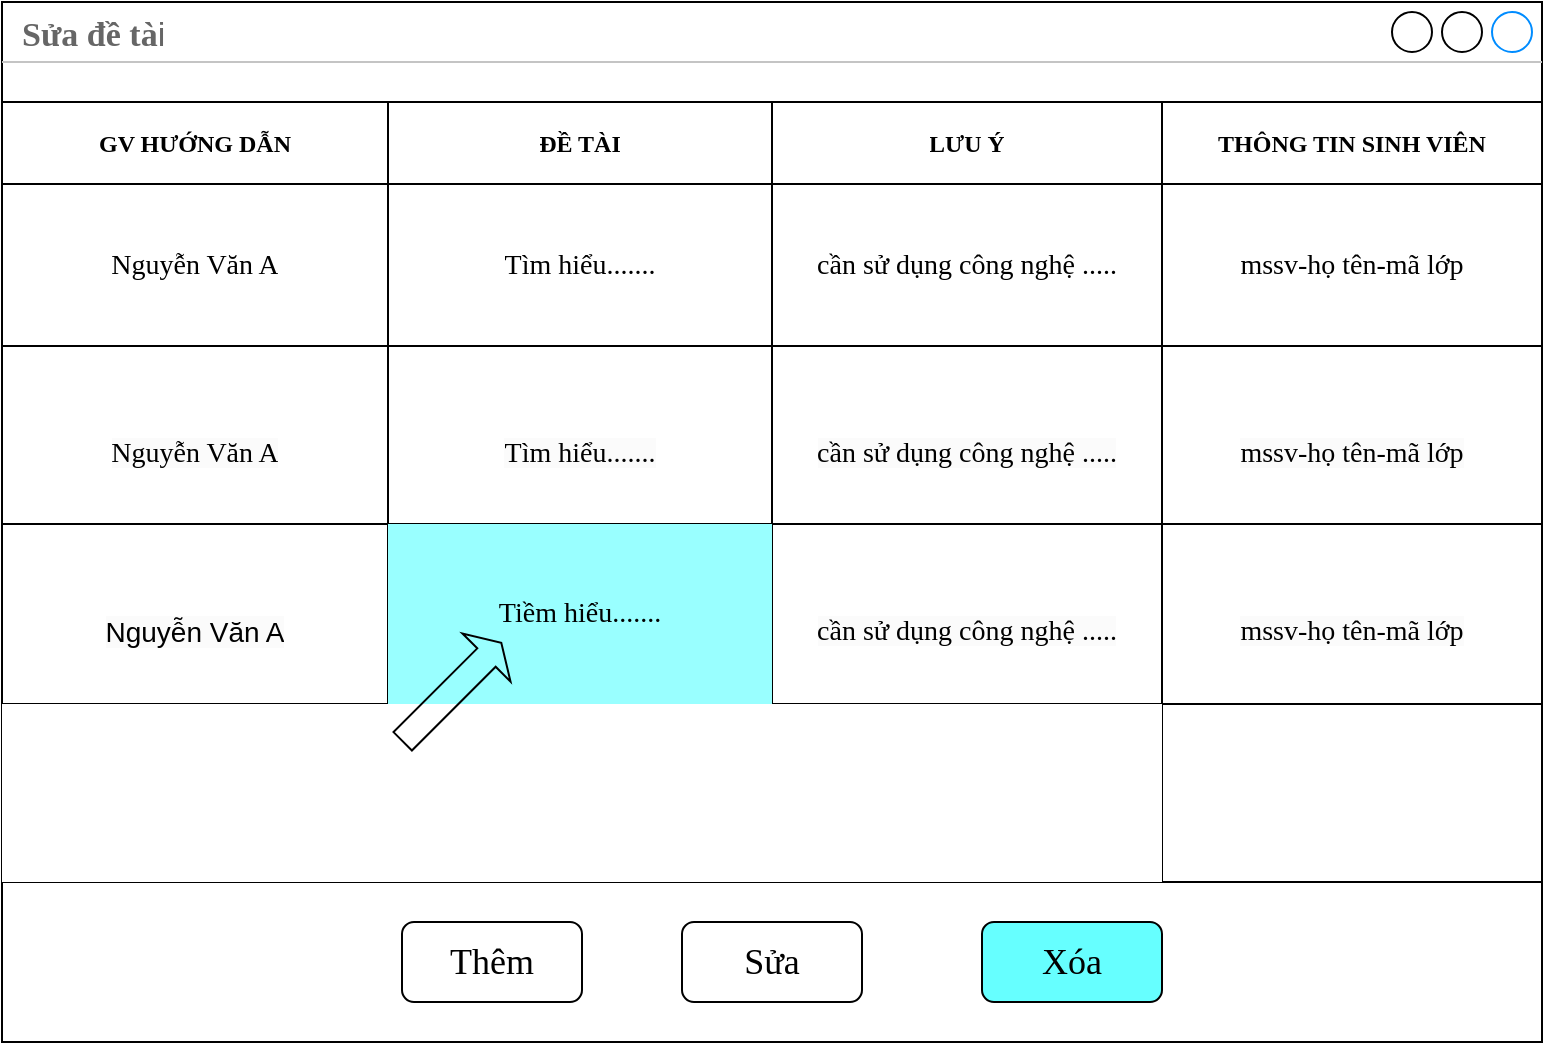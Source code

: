 <mxfile>
    <diagram name="Trang-1" id="Oq0JhKypx_h7YhUs2tby">
        <mxGraphModel dx="746" dy="563" grid="1" gridSize="10" guides="1" tooltips="1" connect="1" arrows="1" fold="1" page="1" pageScale="1" pageWidth="827" pageHeight="1169" math="0" shadow="0">
            <root>
                <mxCell id="0"/>
                <mxCell id="1" parent="0"/>
                <mxCell id="Z0U9Jv2QLC9_8hE6FCLu-1" value="Window Title" style="strokeWidth=1;shadow=0;dashed=0;align=center;html=1;shape=mxgraph.mockup.containers.window;align=left;verticalAlign=top;spacingLeft=8;strokeColor2=#008cff;strokeColor3=#c4c4c4;fontColor=#666666;mainText=;fontSize=17;labelBackgroundColor=none;whiteSpace=wrap;" parent="1" vertex="1">
                    <mxGeometry x="140" y="90" width="550" height="380" as="geometry"/>
                </mxCell>
                <mxCell id="Z0U9Jv2QLC9_8hE6FCLu-2" value="&lt;b&gt;&lt;font face=&quot;Times New Roman&quot;&gt;Sửa đề tà&lt;/font&gt;&lt;/b&gt;i" style="strokeWidth=1;shadow=0;dashed=0;align=center;html=1;shape=mxgraph.mockup.containers.window;align=left;verticalAlign=top;spacingLeft=8;strokeColor2=#008cff;strokeColor3=#c4c4c4;fontColor=#666666;mainText=;fontSize=17;labelBackgroundColor=none;whiteSpace=wrap;" parent="1" vertex="1">
                    <mxGeometry x="30" y="30" width="770" height="520" as="geometry"/>
                </mxCell>
                <mxCell id="Z0U9Jv2QLC9_8hE6FCLu-3" value="" style="shape=table;startSize=0;container=1;collapsible=0;childLayout=tableLayout;" parent="1" vertex="1">
                    <mxGeometry x="30" y="80" width="770" height="390" as="geometry"/>
                </mxCell>
                <mxCell id="Z0U9Jv2QLC9_8hE6FCLu-4" value="" style="shape=tableRow;horizontal=0;startSize=0;swimlaneHead=0;swimlaneBody=0;strokeColor=inherit;top=0;left=0;bottom=0;right=0;collapsible=0;dropTarget=0;fillColor=none;points=[[0,0.5],[1,0.5]];portConstraint=eastwest;" parent="Z0U9Jv2QLC9_8hE6FCLu-3" vertex="1">
                    <mxGeometry width="770" height="41" as="geometry"/>
                </mxCell>
                <mxCell id="Z0U9Jv2QLC9_8hE6FCLu-5" value="&lt;b&gt;&lt;font face=&quot;Times New Roman&quot;&gt;GV HƯỚNG DẪN&lt;/font&gt;&lt;/b&gt;" style="shape=partialRectangle;html=1;whiteSpace=wrap;connectable=0;strokeColor=inherit;overflow=hidden;fillColor=none;top=0;left=0;bottom=0;right=0;pointerEvents=1;" parent="Z0U9Jv2QLC9_8hE6FCLu-4" vertex="1">
                    <mxGeometry width="193" height="41" as="geometry">
                        <mxRectangle width="193" height="41" as="alternateBounds"/>
                    </mxGeometry>
                </mxCell>
                <mxCell id="Z0U9Jv2QLC9_8hE6FCLu-6" value="&lt;b&gt;&lt;font face=&quot;Times New Roman&quot;&gt;ĐỀ TÀI&lt;/font&gt;&lt;/b&gt;" style="shape=partialRectangle;html=1;whiteSpace=wrap;connectable=0;strokeColor=inherit;overflow=hidden;fillColor=none;top=0;left=0;bottom=0;right=0;pointerEvents=1;" parent="Z0U9Jv2QLC9_8hE6FCLu-4" vertex="1">
                    <mxGeometry x="193" width="192" height="41" as="geometry">
                        <mxRectangle width="192" height="41" as="alternateBounds"/>
                    </mxGeometry>
                </mxCell>
                <mxCell id="Z0U9Jv2QLC9_8hE6FCLu-7" value="&lt;b&gt;&lt;font face=&quot;Times New Roman&quot;&gt;LƯU Ý&lt;/font&gt;&lt;/b&gt;" style="shape=partialRectangle;html=1;whiteSpace=wrap;connectable=0;strokeColor=inherit;overflow=hidden;fillColor=none;top=0;left=0;bottom=0;right=0;pointerEvents=1;" parent="Z0U9Jv2QLC9_8hE6FCLu-4" vertex="1">
                    <mxGeometry x="385" width="195" height="41" as="geometry">
                        <mxRectangle width="195" height="41" as="alternateBounds"/>
                    </mxGeometry>
                </mxCell>
                <mxCell id="Z0U9Jv2QLC9_8hE6FCLu-8" value="&lt;b&gt;&lt;font face=&quot;Times New Roman&quot;&gt;THÔNG TIN SINH VIÊN&lt;/font&gt;&lt;/b&gt;" style="shape=partialRectangle;html=1;whiteSpace=wrap;connectable=0;strokeColor=inherit;overflow=hidden;fillColor=none;top=0;left=0;bottom=0;right=0;pointerEvents=1;" parent="Z0U9Jv2QLC9_8hE6FCLu-4" vertex="1">
                    <mxGeometry x="580" width="190" height="41" as="geometry">
                        <mxRectangle width="190" height="41" as="alternateBounds"/>
                    </mxGeometry>
                </mxCell>
                <mxCell id="Z0U9Jv2QLC9_8hE6FCLu-9" style="shape=tableRow;horizontal=0;startSize=0;swimlaneHead=0;swimlaneBody=0;strokeColor=inherit;top=0;left=0;bottom=0;right=0;collapsible=0;dropTarget=0;fillColor=none;points=[[0,0.5],[1,0.5]];portConstraint=eastwest;" parent="Z0U9Jv2QLC9_8hE6FCLu-3" vertex="1">
                    <mxGeometry y="41" width="770" height="81" as="geometry"/>
                </mxCell>
                <mxCell id="Z0U9Jv2QLC9_8hE6FCLu-10" value="&lt;font style=&quot;font-size: 14px;&quot; face=&quot;Times New Roman&quot;&gt;Nguyễn Văn A&lt;/font&gt;" style="shape=partialRectangle;html=1;whiteSpace=wrap;connectable=0;strokeColor=inherit;overflow=hidden;fillColor=none;top=0;left=0;bottom=0;right=0;pointerEvents=1;" parent="Z0U9Jv2QLC9_8hE6FCLu-9" vertex="1">
                    <mxGeometry width="193" height="81" as="geometry">
                        <mxRectangle width="193" height="81" as="alternateBounds"/>
                    </mxGeometry>
                </mxCell>
                <mxCell id="Z0U9Jv2QLC9_8hE6FCLu-11" value="&lt;font face=&quot;Times New Roman&quot; style=&quot;font-size: 14px;&quot;&gt;Tìm hiểu.......&lt;/font&gt;" style="shape=partialRectangle;html=1;whiteSpace=wrap;connectable=0;strokeColor=inherit;overflow=hidden;fillColor=none;top=0;left=0;bottom=0;right=0;pointerEvents=1;" parent="Z0U9Jv2QLC9_8hE6FCLu-9" vertex="1">
                    <mxGeometry x="193" width="192" height="81" as="geometry">
                        <mxRectangle width="192" height="81" as="alternateBounds"/>
                    </mxGeometry>
                </mxCell>
                <mxCell id="Z0U9Jv2QLC9_8hE6FCLu-12" value="&lt;font face=&quot;Times New Roman&quot; style=&quot;font-size: 14px;&quot;&gt;cần sử dụng công nghệ .....&lt;/font&gt;" style="shape=partialRectangle;html=1;whiteSpace=wrap;connectable=0;strokeColor=inherit;overflow=hidden;fillColor=none;top=0;left=0;bottom=0;right=0;pointerEvents=1;" parent="Z0U9Jv2QLC9_8hE6FCLu-9" vertex="1">
                    <mxGeometry x="385" width="195" height="81" as="geometry">
                        <mxRectangle width="195" height="81" as="alternateBounds"/>
                    </mxGeometry>
                </mxCell>
                <mxCell id="Z0U9Jv2QLC9_8hE6FCLu-13" value="&lt;font face=&quot;Times New Roman&quot; style=&quot;font-size: 14px;&quot;&gt;mssv-họ tên-mã lớp&lt;/font&gt;" style="shape=partialRectangle;html=1;whiteSpace=wrap;connectable=0;strokeColor=inherit;overflow=hidden;fillColor=none;top=0;left=0;bottom=0;right=0;pointerEvents=1;" parent="Z0U9Jv2QLC9_8hE6FCLu-9" vertex="1">
                    <mxGeometry x="580" width="190" height="81" as="geometry">
                        <mxRectangle width="190" height="81" as="alternateBounds"/>
                    </mxGeometry>
                </mxCell>
                <mxCell id="Z0U9Jv2QLC9_8hE6FCLu-14" value="" style="shape=tableRow;horizontal=0;startSize=0;swimlaneHead=0;swimlaneBody=0;strokeColor=inherit;top=0;left=0;bottom=0;right=0;collapsible=0;dropTarget=0;fillColor=none;points=[[0,0.5],[1,0.5]];portConstraint=eastwest;" parent="Z0U9Jv2QLC9_8hE6FCLu-3" vertex="1">
                    <mxGeometry y="122" width="770" height="89" as="geometry"/>
                </mxCell>
                <mxCell id="Z0U9Jv2QLC9_8hE6FCLu-15" value="&lt;font face=&quot;Times New Roman&quot; style=&quot;font-size: 14px;&quot;&gt;&lt;br&gt;&lt;span style=&quot;color: rgb(0, 0, 0); font-style: normal; font-variant-ligatures: normal; font-variant-caps: normal; font-weight: 400; letter-spacing: normal; orphans: 2; text-align: center; text-indent: 0px; text-transform: none; widows: 2; word-spacing: 0px; -webkit-text-stroke-width: 0px; background-color: rgb(251, 251, 251); text-decoration-thickness: initial; text-decoration-style: initial; text-decoration-color: initial; float: none; display: inline !important;&quot;&gt;Nguyễn Văn A&lt;/span&gt;&lt;br&gt;&lt;/font&gt;" style="shape=partialRectangle;html=1;whiteSpace=wrap;connectable=0;strokeColor=inherit;overflow=hidden;fillColor=none;top=0;left=0;bottom=0;right=0;pointerEvents=1;" parent="Z0U9Jv2QLC9_8hE6FCLu-14" vertex="1">
                    <mxGeometry width="193" height="89" as="geometry">
                        <mxRectangle width="193" height="89" as="alternateBounds"/>
                    </mxGeometry>
                </mxCell>
                <mxCell id="Z0U9Jv2QLC9_8hE6FCLu-16" value="&lt;font face=&quot;Times New Roman&quot; style=&quot;font-size: 14px;&quot;&gt;&lt;br&gt;&lt;span style=&quot;color: rgb(0, 0, 0); font-style: normal; font-variant-ligatures: normal; font-variant-caps: normal; font-weight: 400; letter-spacing: normal; orphans: 2; text-align: center; text-indent: 0px; text-transform: none; widows: 2; word-spacing: 0px; -webkit-text-stroke-width: 0px; background-color: rgb(251, 251, 251); text-decoration-thickness: initial; text-decoration-style: initial; text-decoration-color: initial; float: none; display: inline !important;&quot;&gt;Tìm hiểu.......&lt;/span&gt;&lt;br&gt;&lt;/font&gt;" style="shape=partialRectangle;html=1;whiteSpace=wrap;connectable=0;strokeColor=inherit;overflow=hidden;fillColor=none;top=0;left=0;bottom=0;right=0;pointerEvents=1;" parent="Z0U9Jv2QLC9_8hE6FCLu-14" vertex="1">
                    <mxGeometry x="193" width="192" height="89" as="geometry">
                        <mxRectangle width="192" height="89" as="alternateBounds"/>
                    </mxGeometry>
                </mxCell>
                <mxCell id="Z0U9Jv2QLC9_8hE6FCLu-17" value="&lt;font face=&quot;Times New Roman&quot; style=&quot;font-size: 14px;&quot;&gt;&lt;br&gt;&lt;span style=&quot;color: rgb(0, 0, 0); font-style: normal; font-variant-ligatures: normal; font-variant-caps: normal; font-weight: 400; letter-spacing: normal; orphans: 2; text-align: center; text-indent: 0px; text-transform: none; widows: 2; word-spacing: 0px; -webkit-text-stroke-width: 0px; background-color: rgb(251, 251, 251); text-decoration-thickness: initial; text-decoration-style: initial; text-decoration-color: initial; float: none; display: inline !important;&quot;&gt;cần sử dụng công nghệ .....&lt;/span&gt;&lt;br&gt;&lt;/font&gt;" style="shape=partialRectangle;html=1;whiteSpace=wrap;connectable=0;strokeColor=inherit;overflow=hidden;fillColor=none;top=0;left=0;bottom=0;right=0;pointerEvents=1;" parent="Z0U9Jv2QLC9_8hE6FCLu-14" vertex="1">
                    <mxGeometry x="385" width="195" height="89" as="geometry">
                        <mxRectangle width="195" height="89" as="alternateBounds"/>
                    </mxGeometry>
                </mxCell>
                <mxCell id="Z0U9Jv2QLC9_8hE6FCLu-18" value="&lt;font face=&quot;Times New Roman&quot; style=&quot;font-size: 14px;&quot;&gt;&lt;br&gt;&lt;span style=&quot;color: rgb(0, 0, 0); font-style: normal; font-variant-ligatures: normal; font-variant-caps: normal; font-weight: 400; letter-spacing: normal; orphans: 2; text-align: center; text-indent: 0px; text-transform: none; widows: 2; word-spacing: 0px; -webkit-text-stroke-width: 0px; background-color: rgb(251, 251, 251); text-decoration-thickness: initial; text-decoration-style: initial; text-decoration-color: initial; float: none; display: inline !important;&quot;&gt;mssv-họ tên-mã lớp&lt;/span&gt;&lt;br&gt;&lt;/font&gt;" style="shape=partialRectangle;html=1;whiteSpace=wrap;connectable=0;strokeColor=inherit;overflow=hidden;fillColor=none;top=0;left=0;bottom=0;right=0;pointerEvents=1;" parent="Z0U9Jv2QLC9_8hE6FCLu-14" vertex="1">
                    <mxGeometry x="580" width="190" height="89" as="geometry">
                        <mxRectangle width="190" height="89" as="alternateBounds"/>
                    </mxGeometry>
                </mxCell>
                <mxCell id="Z0U9Jv2QLC9_8hE6FCLu-19" value="" style="shape=tableRow;horizontal=0;startSize=0;swimlaneHead=0;swimlaneBody=0;strokeColor=inherit;top=0;left=0;bottom=0;right=0;collapsible=0;dropTarget=0;fillColor=none;points=[[0,0.5],[1,0.5]];portConstraint=eastwest;" parent="Z0U9Jv2QLC9_8hE6FCLu-3" vertex="1">
                    <mxGeometry y="211" width="770" height="90" as="geometry"/>
                </mxCell>
                <mxCell id="Z0U9Jv2QLC9_8hE6FCLu-20" value="&lt;font style=&quot;font-size: 14px;&quot;&gt;&lt;br&gt;&lt;span style=&quot;color: rgb(0, 0, 0); font-family: Helvetica; font-style: normal; font-variant-ligatures: normal; font-variant-caps: normal; font-weight: 400; letter-spacing: normal; orphans: 2; text-align: center; text-indent: 0px; text-transform: none; widows: 2; word-spacing: 0px; -webkit-text-stroke-width: 0px; background-color: rgb(251, 251, 251); text-decoration-thickness: initial; text-decoration-style: initial; text-decoration-color: initial; float: none; display: inline !important;&quot;&gt;Nguyễn Văn A&lt;/span&gt;&lt;br&gt;&lt;/font&gt;" style="shape=partialRectangle;html=1;whiteSpace=wrap;connectable=0;strokeColor=inherit;overflow=hidden;fillColor=none;top=0;left=0;bottom=0;right=0;pointerEvents=1;" parent="Z0U9Jv2QLC9_8hE6FCLu-19" vertex="1">
                    <mxGeometry width="193" height="90" as="geometry">
                        <mxRectangle width="193" height="90" as="alternateBounds"/>
                    </mxGeometry>
                </mxCell>
                <mxCell id="Z0U9Jv2QLC9_8hE6FCLu-21" value="&lt;font face=&quot;Times New Roman&quot; style=&quot;font-size: 14px;&quot;&gt;Tiềm hiểu.......&lt;br&gt;&lt;/font&gt;" style="shape=partialRectangle;html=1;whiteSpace=wrap;connectable=0;strokeColor=inherit;overflow=hidden;fillColor=#99FFFF;top=0;left=0;bottom=0;right=0;pointerEvents=1;" parent="Z0U9Jv2QLC9_8hE6FCLu-19" vertex="1">
                    <mxGeometry x="193" width="192" height="90" as="geometry">
                        <mxRectangle width="192" height="90" as="alternateBounds"/>
                    </mxGeometry>
                </mxCell>
                <mxCell id="Z0U9Jv2QLC9_8hE6FCLu-22" value="&lt;font face=&quot;Times New Roman&quot; style=&quot;font-size: 14px;&quot;&gt;&lt;br&gt;&lt;span style=&quot;color: rgb(0, 0, 0); font-style: normal; font-variant-ligatures: normal; font-variant-caps: normal; font-weight: 400; letter-spacing: normal; orphans: 2; text-align: center; text-indent: 0px; text-transform: none; widows: 2; word-spacing: 0px; -webkit-text-stroke-width: 0px; background-color: rgb(251, 251, 251); text-decoration-thickness: initial; text-decoration-style: initial; text-decoration-color: initial; float: none; display: inline !important;&quot;&gt;cần sử dụng công nghệ .....&lt;/span&gt;&lt;br&gt;&lt;/font&gt;" style="shape=partialRectangle;html=1;whiteSpace=wrap;connectable=0;strokeColor=inherit;overflow=hidden;fillColor=none;top=0;left=0;bottom=0;right=0;pointerEvents=1;" parent="Z0U9Jv2QLC9_8hE6FCLu-19" vertex="1">
                    <mxGeometry x="385" width="195" height="90" as="geometry">
                        <mxRectangle width="195" height="90" as="alternateBounds"/>
                    </mxGeometry>
                </mxCell>
                <mxCell id="Z0U9Jv2QLC9_8hE6FCLu-23" value="&lt;font face=&quot;Times New Roman&quot; style=&quot;font-size: 14px;&quot;&gt;&lt;br&gt;&lt;span style=&quot;color: rgb(0, 0, 0); font-style: normal; font-variant-ligatures: normal; font-variant-caps: normal; font-weight: 400; letter-spacing: normal; orphans: 2; text-align: center; text-indent: 0px; text-transform: none; widows: 2; word-spacing: 0px; -webkit-text-stroke-width: 0px; background-color: rgb(251, 251, 251); text-decoration-thickness: initial; text-decoration-style: initial; text-decoration-color: initial; float: none; display: inline !important;&quot;&gt;mssv-họ tên-mã lớp&lt;/span&gt;&lt;br&gt;&lt;/font&gt;" style="shape=partialRectangle;html=1;whiteSpace=wrap;connectable=0;strokeColor=inherit;overflow=hidden;fillColor=none;top=0;left=0;bottom=0;right=0;pointerEvents=1;" parent="Z0U9Jv2QLC9_8hE6FCLu-19" vertex="1">
                    <mxGeometry x="580" width="190" height="90" as="geometry">
                        <mxRectangle width="190" height="90" as="alternateBounds"/>
                    </mxGeometry>
                </mxCell>
                <mxCell id="Z0U9Jv2QLC9_8hE6FCLu-24" value="" style="shape=tableRow;horizontal=0;startSize=0;swimlaneHead=0;swimlaneBody=0;strokeColor=inherit;top=0;left=0;bottom=0;right=0;collapsible=0;dropTarget=0;fillColor=none;points=[[0,0.5],[1,0.5]];portConstraint=eastwest;" parent="Z0U9Jv2QLC9_8hE6FCLu-3" vertex="1">
                    <mxGeometry y="301" width="770" height="89" as="geometry"/>
                </mxCell>
                <mxCell id="Z0U9Jv2QLC9_8hE6FCLu-25" value="" style="shape=partialRectangle;html=1;whiteSpace=wrap;connectable=0;strokeColor=inherit;overflow=hidden;fillColor=#FFFFFF;top=0;left=0;bottom=0;right=0;pointerEvents=1;" parent="Z0U9Jv2QLC9_8hE6FCLu-24" vertex="1">
                    <mxGeometry width="193" height="89" as="geometry">
                        <mxRectangle width="193" height="89" as="alternateBounds"/>
                    </mxGeometry>
                </mxCell>
                <mxCell id="Z0U9Jv2QLC9_8hE6FCLu-26" value="" style="shape=partialRectangle;html=1;whiteSpace=wrap;connectable=0;strokeColor=inherit;overflow=hidden;fillColor=#FFFFFF;top=0;left=0;bottom=0;right=0;pointerEvents=1;" parent="Z0U9Jv2QLC9_8hE6FCLu-24" vertex="1">
                    <mxGeometry x="193" width="192" height="89" as="geometry">
                        <mxRectangle width="192" height="89" as="alternateBounds"/>
                    </mxGeometry>
                </mxCell>
                <mxCell id="Z0U9Jv2QLC9_8hE6FCLu-27" value="" style="shape=partialRectangle;html=1;whiteSpace=wrap;connectable=0;strokeColor=inherit;overflow=hidden;fillColor=#FFFFFF;top=0;left=0;bottom=0;right=0;pointerEvents=1;" parent="Z0U9Jv2QLC9_8hE6FCLu-24" vertex="1">
                    <mxGeometry x="385" width="195" height="89" as="geometry">
                        <mxRectangle width="195" height="89" as="alternateBounds"/>
                    </mxGeometry>
                </mxCell>
                <mxCell id="Z0U9Jv2QLC9_8hE6FCLu-28" value="" style="shape=partialRectangle;html=1;whiteSpace=wrap;connectable=0;strokeColor=inherit;overflow=hidden;fillColor=none;top=0;left=0;bottom=0;right=0;pointerEvents=1;" parent="Z0U9Jv2QLC9_8hE6FCLu-24" vertex="1">
                    <mxGeometry x="580" width="190" height="89" as="geometry">
                        <mxRectangle width="190" height="89" as="alternateBounds"/>
                    </mxGeometry>
                </mxCell>
                <mxCell id="Z0U9Jv2QLC9_8hE6FCLu-29" value="&lt;font style=&quot;font-size: 18px;&quot; face=&quot;Times New Roman&quot;&gt;Thêm&lt;/font&gt;" style="rounded=1;whiteSpace=wrap;html=1;fillColor=#FFFFFF;" parent="1" vertex="1">
                    <mxGeometry x="230" y="490" width="90" height="40" as="geometry"/>
                </mxCell>
                <mxCell id="Z0U9Jv2QLC9_8hE6FCLu-30" value="&lt;font style=&quot;font-size: 18px;&quot; face=&quot;Times New Roman&quot;&gt;Sửa&lt;/font&gt;" style="rounded=1;whiteSpace=wrap;html=1;fillColor=#FFFFFF;" parent="1" vertex="1">
                    <mxGeometry x="370" y="490" width="90" height="40" as="geometry"/>
                </mxCell>
                <mxCell id="Z0U9Jv2QLC9_8hE6FCLu-31" value="&lt;font face=&quot;Times New Roman&quot; style=&quot;font-size: 18px;&quot;&gt;Xóa&lt;/font&gt;" style="rounded=1;whiteSpace=wrap;html=1;fillColor=#66FFFF;" parent="1" vertex="1">
                    <mxGeometry x="520" y="490" width="90" height="40" as="geometry"/>
                </mxCell>
                <mxCell id="Z0U9Jv2QLC9_8hE6FCLu-33" value="" style="shape=flexArrow;endArrow=classic;html=1;rounded=0;width=13;endSize=3.16;" parent="1" edge="1">
                    <mxGeometry width="50" height="50" relative="1" as="geometry">
                        <mxPoint x="230" y="400" as="sourcePoint"/>
                        <mxPoint x="280" y="350" as="targetPoint"/>
                    </mxGeometry>
                </mxCell>
            </root>
        </mxGraphModel>
    </diagram>
</mxfile>